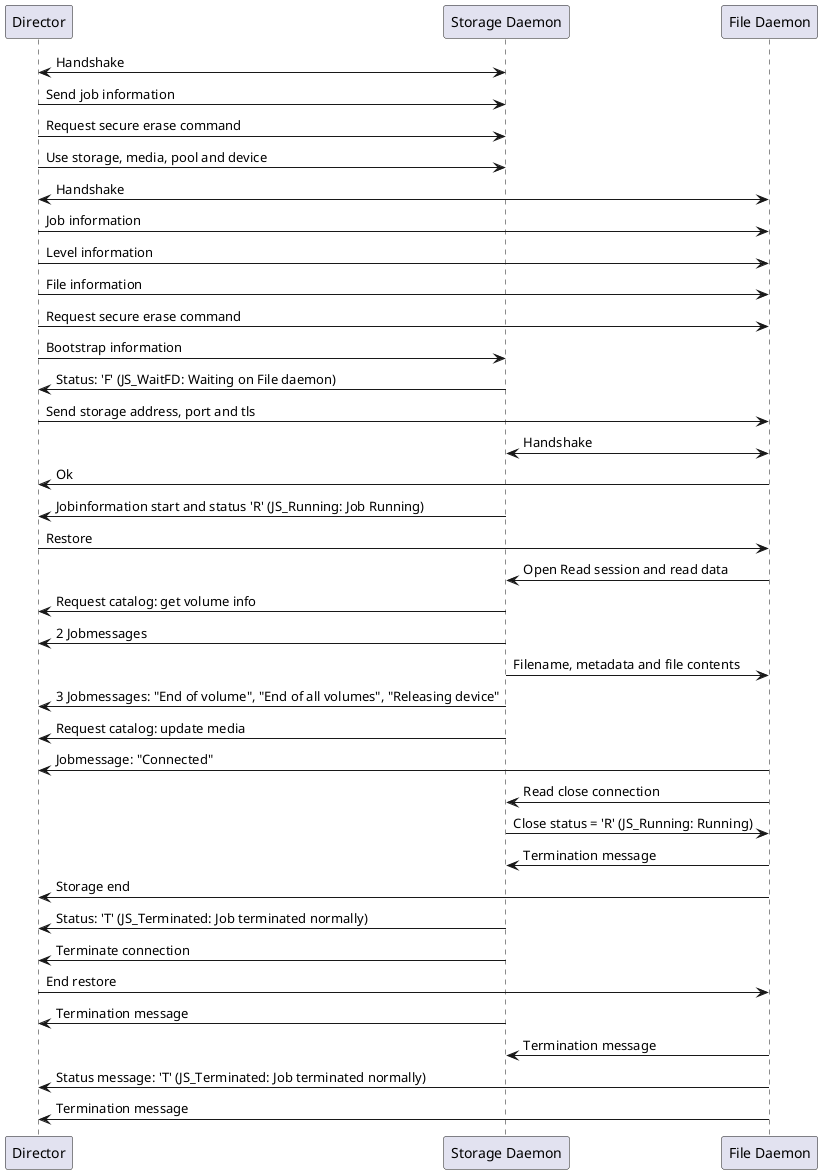 .. uml::
  :caption: Network Sequence of a Restore of a Single File (overview)

  @startuml

  participant dir as "Director"
  participant sd as "Storage Daemon"
  participant fd as "File Daemon"

  dir <-> sd: Handshake
  dir  -> sd: Send job information
  dir  -> sd: Request secure erase command
  dir  -> sd: Use storage, media, pool and device

  dir <-> fd: Handshake
  dir  -> fd: Job information
  dir  -> fd: Level information
  dir  -> fd: File information
  dir  -> fd: Request secure erase command

  dir  -> sd: Bootstrap information
  dir <-  sd: Status: 'F' (JS_WaitFD: Waiting on File daemon)

  dir  -> fd: Send storage address, port and tls

  fd  <-> sd: Handshake
  dir <-  fd: Ok
  dir <-  sd: Jobinformation start and status 'R' (JS_Running: Job Running)
  dir  -> fd: Restore

  fd   -> sd: Open Read session and read data
  dir <-  sd: Request catalog: get volume info
  dir <-  sd: 2 Jobmessages

  fd  <-  sd: Filename, metadata and file contents

  dir <-  sd: 3 Jobmessages: "End of volume", "End of all volumes", "Releasing device"
  dir <-  sd: Request catalog: update media
  dir <-  fd: Jobmessage: "Connected"

  fd   -> sd: Read close connection
  fd  <-  sd: Close status = 'R' (JS_Running: Running)
  fd   -> sd: Termination message
  dir <-  fd: Storage end

  dir <-  sd: Status: 'T' (JS_Terminated: Job terminated normally)
  dir <-  sd: Terminate connection

  dir  -> fd: End restore
  dir <-  sd: Termination message
  fd   -> sd: Termination message

  dir <-  fd: Status message: 'T' (JS_Terminated: Job terminated normally)
  dir <-  fd: Termination message


  @enduml
